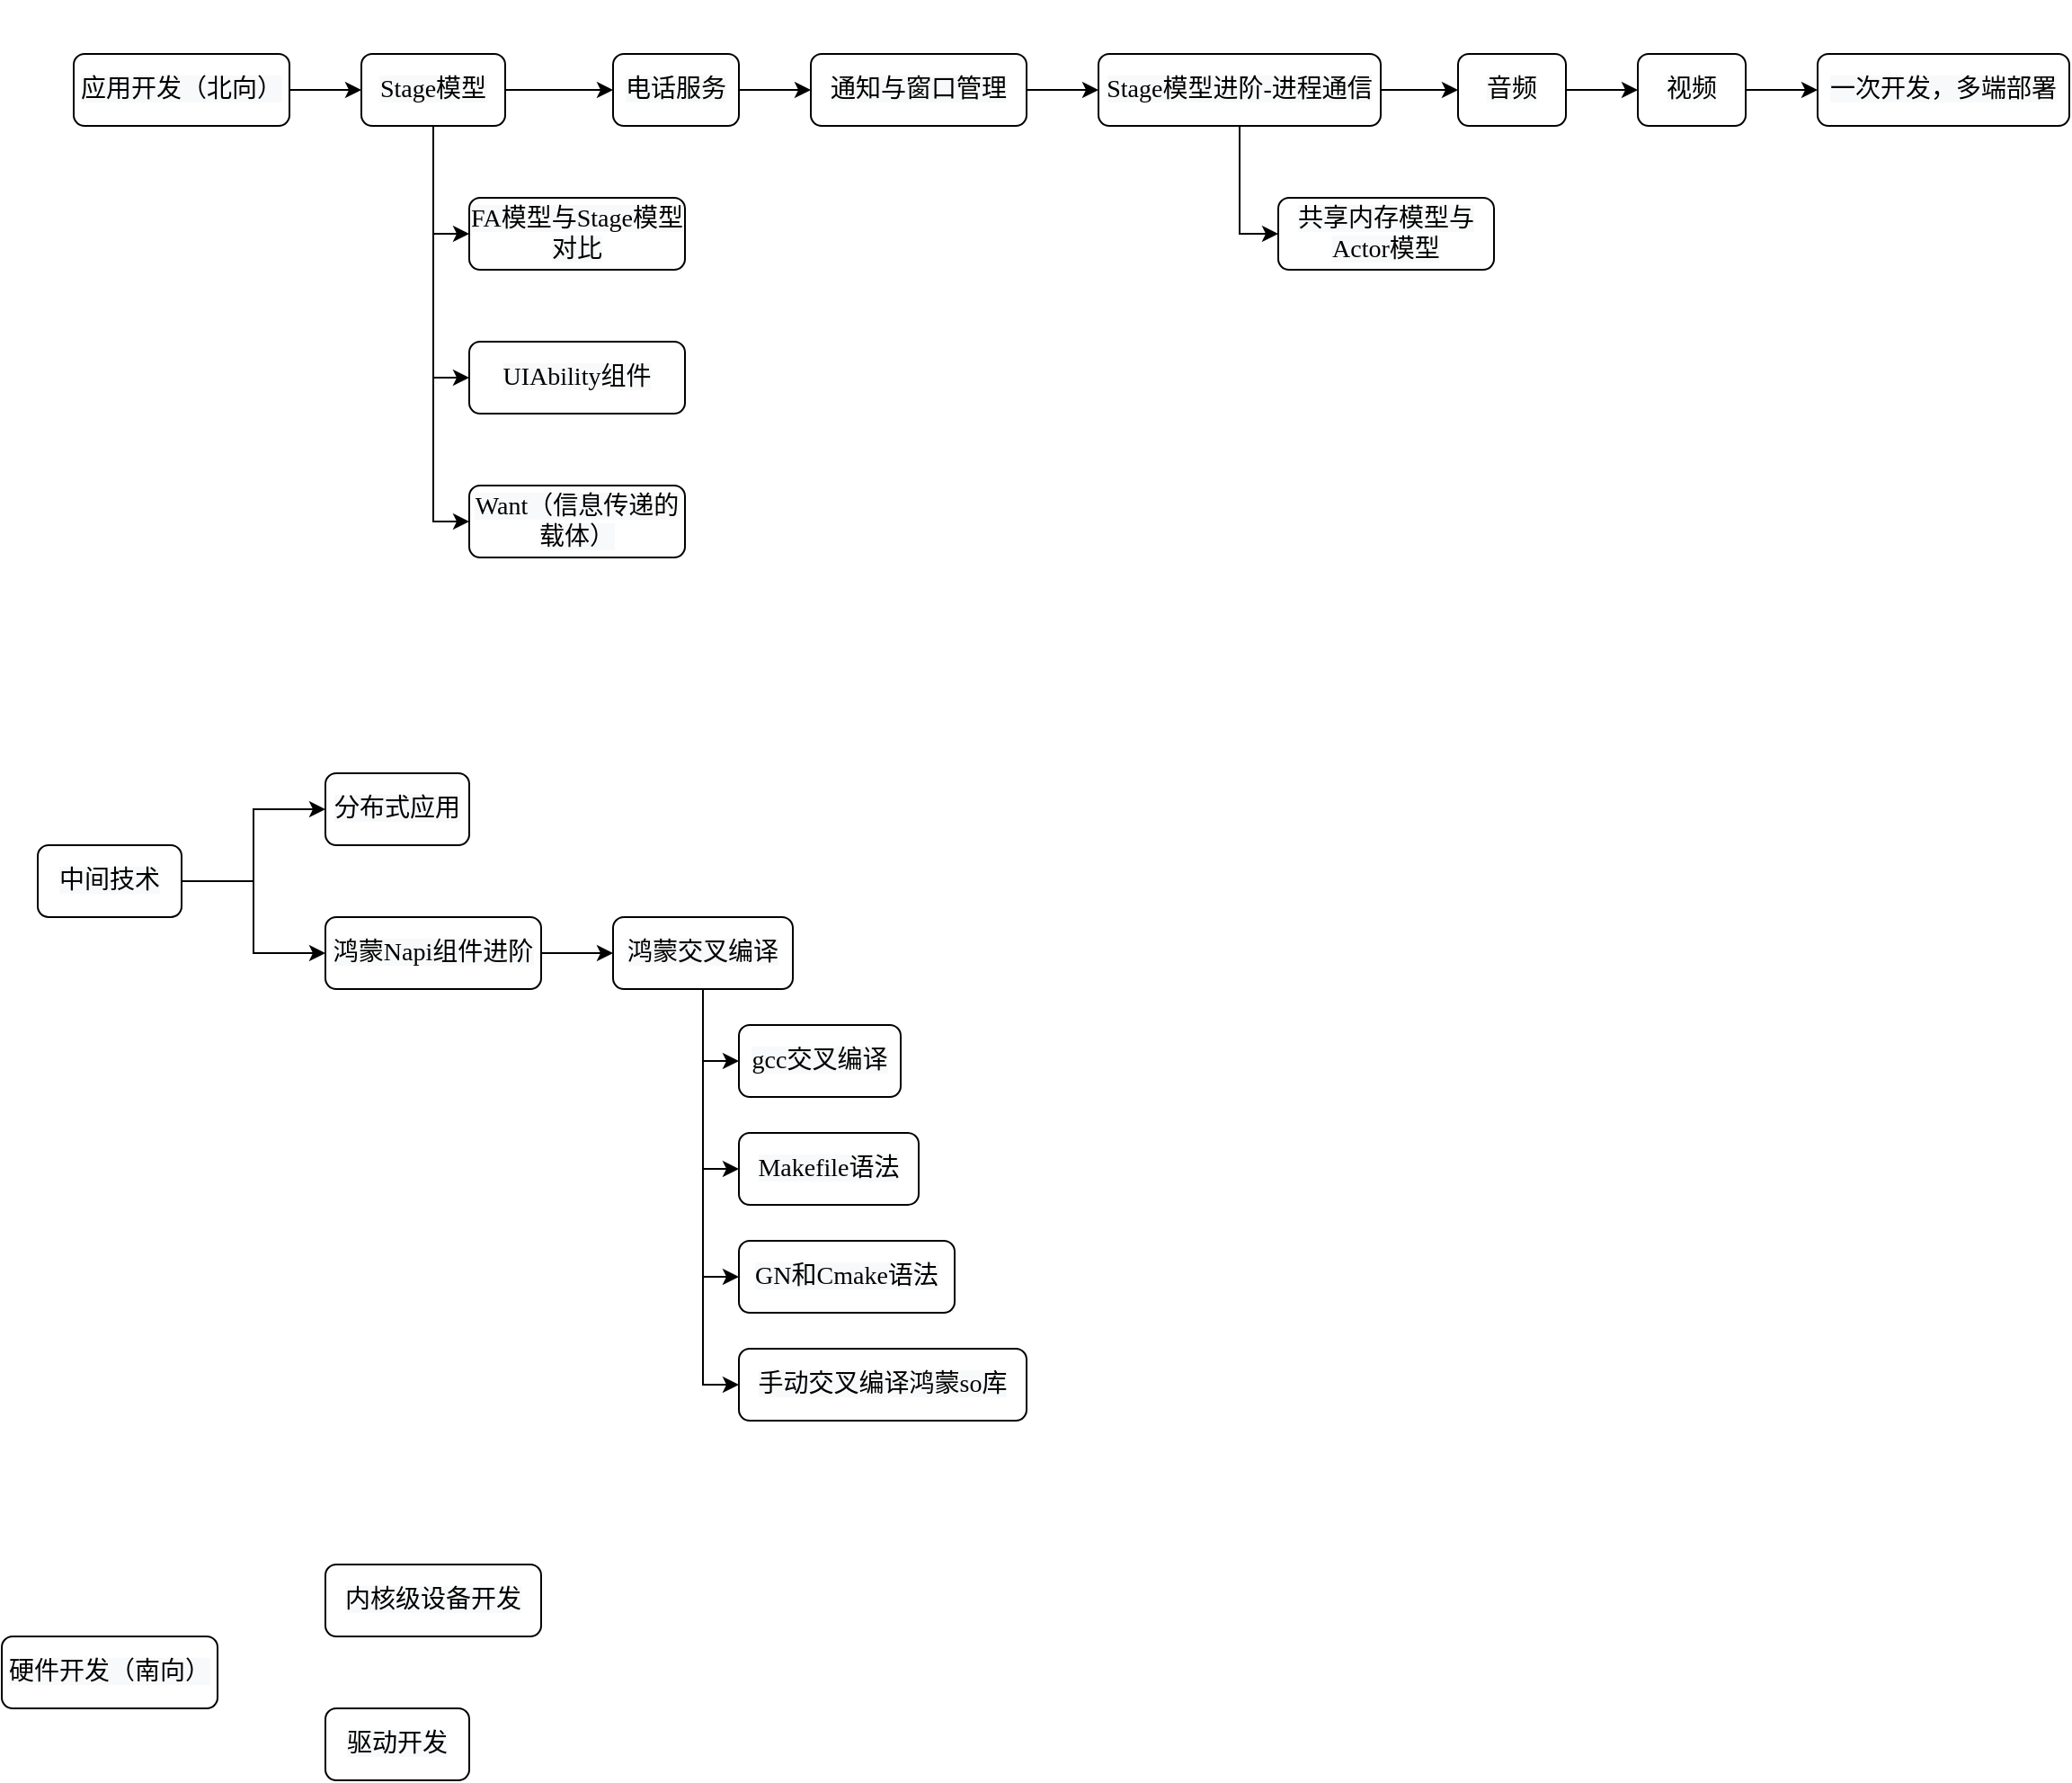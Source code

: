 <mxfile version="28.2.5">
  <diagram name="第 1 页" id="G5vYfgqyF8wtwim_QH4h">
    <mxGraphModel dx="1213" dy="730" grid="1" gridSize="10" guides="1" tooltips="1" connect="1" arrows="1" fold="1" page="1" pageScale="1" pageWidth="827" pageHeight="1169" math="0" shadow="0">
      <root>
        <mxCell id="0" />
        <mxCell id="1" parent="0" />
        <mxCell id="m1kAraEHEm_9mK_-Fzff-1" value="" style="text;whiteSpace=wrap;html=1;" vertex="1" parent="1">
          <mxGeometry x="300" y="380" width="60" height="50" as="geometry" />
        </mxCell>
        <mxCell id="m1kAraEHEm_9mK_-Fzff-2" value="" style="text;whiteSpace=wrap;html=1;" vertex="1" parent="1">
          <mxGeometry x="210" y="530" width="60" height="50" as="geometry" />
        </mxCell>
        <mxCell id="m1kAraEHEm_9mK_-Fzff-3" value="" style="text;whiteSpace=wrap;html=1;" vertex="1" parent="1">
          <mxGeometry x="130" y="370" width="60" height="50" as="geometry" />
        </mxCell>
        <mxCell id="m1kAraEHEm_9mK_-Fzff-46" value="" style="edgeStyle=orthogonalEdgeStyle;rounded=0;orthogonalLoop=1;jettySize=auto;html=1;" edge="1" parent="1" source="m1kAraEHEm_9mK_-Fzff-5" target="m1kAraEHEm_9mK_-Fzff-6">
          <mxGeometry relative="1" as="geometry" />
        </mxCell>
        <mxCell id="m1kAraEHEm_9mK_-Fzff-5" value="&lt;span style=&quot;font-family: 默认字体; font-size: 14px; background-color: rgb(248, 249, 250);&quot;&gt;应用开发（北向）&lt;/span&gt;" style="rounded=1;whiteSpace=wrap;html=1;" vertex="1" parent="1">
          <mxGeometry x="100" y="400" width="120" height="40" as="geometry" />
        </mxCell>
        <mxCell id="m1kAraEHEm_9mK_-Fzff-39" style="edgeStyle=orthogonalEdgeStyle;rounded=0;orthogonalLoop=1;jettySize=auto;html=1;entryX=0;entryY=0.5;entryDx=0;entryDy=0;" edge="1" parent="1" source="m1kAraEHEm_9mK_-Fzff-6" target="m1kAraEHEm_9mK_-Fzff-29">
          <mxGeometry relative="1" as="geometry" />
        </mxCell>
        <mxCell id="m1kAraEHEm_9mK_-Fzff-40" style="edgeStyle=orthogonalEdgeStyle;rounded=0;orthogonalLoop=1;jettySize=auto;html=1;exitX=0.5;exitY=1;exitDx=0;exitDy=0;entryX=0;entryY=0.5;entryDx=0;entryDy=0;" edge="1" parent="1" source="m1kAraEHEm_9mK_-Fzff-6" target="m1kAraEHEm_9mK_-Fzff-22">
          <mxGeometry relative="1" as="geometry" />
        </mxCell>
        <mxCell id="m1kAraEHEm_9mK_-Fzff-41" style="edgeStyle=orthogonalEdgeStyle;rounded=0;orthogonalLoop=1;jettySize=auto;html=1;exitX=0.5;exitY=1;exitDx=0;exitDy=0;entryX=0;entryY=0.5;entryDx=0;entryDy=0;" edge="1" parent="1" source="m1kAraEHEm_9mK_-Fzff-6" target="m1kAraEHEm_9mK_-Fzff-27">
          <mxGeometry relative="1" as="geometry" />
        </mxCell>
        <mxCell id="m1kAraEHEm_9mK_-Fzff-47" value="" style="edgeStyle=orthogonalEdgeStyle;rounded=0;orthogonalLoop=1;jettySize=auto;html=1;" edge="1" parent="1" source="m1kAraEHEm_9mK_-Fzff-6" target="m1kAraEHEm_9mK_-Fzff-23">
          <mxGeometry relative="1" as="geometry" />
        </mxCell>
        <mxCell id="m1kAraEHEm_9mK_-Fzff-6" value="&lt;span style=&quot;font-family: 默认字体; font-size: 14px; background-color: rgb(248, 249, 250);&quot;&gt;Stage模型&lt;/span&gt;" style="rounded=1;whiteSpace=wrap;html=1;" vertex="1" parent="1">
          <mxGeometry x="260" y="400" width="80" height="40" as="geometry" />
        </mxCell>
        <mxCell id="m1kAraEHEm_9mK_-Fzff-7" value="&lt;span style=&quot;font-family: 默认字体; font-size: 14px; background-color: rgb(248, 249, 250);&quot;&gt;gcc交叉编译&lt;/span&gt;" style="rounded=1;whiteSpace=wrap;html=1;" vertex="1" parent="1">
          <mxGeometry x="470" y="940" width="90" height="40" as="geometry" />
        </mxCell>
        <mxCell id="m1kAraEHEm_9mK_-Fzff-42" style="edgeStyle=orthogonalEdgeStyle;rounded=0;orthogonalLoop=1;jettySize=auto;html=1;exitX=0.5;exitY=1;exitDx=0;exitDy=0;entryX=0;entryY=0.5;entryDx=0;entryDy=0;" edge="1" parent="1" source="m1kAraEHEm_9mK_-Fzff-8" target="m1kAraEHEm_9mK_-Fzff-7">
          <mxGeometry relative="1" as="geometry" />
        </mxCell>
        <mxCell id="m1kAraEHEm_9mK_-Fzff-43" style="edgeStyle=orthogonalEdgeStyle;rounded=0;orthogonalLoop=1;jettySize=auto;html=1;exitX=0.5;exitY=1;exitDx=0;exitDy=0;entryX=0;entryY=0.5;entryDx=0;entryDy=0;" edge="1" parent="1" source="m1kAraEHEm_9mK_-Fzff-8" target="m1kAraEHEm_9mK_-Fzff-25">
          <mxGeometry relative="1" as="geometry" />
        </mxCell>
        <mxCell id="m1kAraEHEm_9mK_-Fzff-44" style="edgeStyle=orthogonalEdgeStyle;rounded=0;orthogonalLoop=1;jettySize=auto;html=1;exitX=0.5;exitY=1;exitDx=0;exitDy=0;entryX=0;entryY=0.5;entryDx=0;entryDy=0;" edge="1" parent="1" source="m1kAraEHEm_9mK_-Fzff-8" target="m1kAraEHEm_9mK_-Fzff-19">
          <mxGeometry relative="1" as="geometry" />
        </mxCell>
        <mxCell id="m1kAraEHEm_9mK_-Fzff-45" style="edgeStyle=orthogonalEdgeStyle;rounded=0;orthogonalLoop=1;jettySize=auto;html=1;exitX=0.5;exitY=1;exitDx=0;exitDy=0;entryX=0;entryY=0.5;entryDx=0;entryDy=0;" edge="1" parent="1" source="m1kAraEHEm_9mK_-Fzff-8" target="m1kAraEHEm_9mK_-Fzff-15">
          <mxGeometry relative="1" as="geometry" />
        </mxCell>
        <mxCell id="m1kAraEHEm_9mK_-Fzff-8" value="&lt;span style=&quot;font-family: 默认字体; font-size: 14px; background-color: rgb(248, 249, 250);&quot;&gt;鸿蒙交叉编译&lt;/span&gt;" style="rounded=1;whiteSpace=wrap;html=1;" vertex="1" parent="1">
          <mxGeometry x="400" y="880" width="100" height="40" as="geometry" />
        </mxCell>
        <mxCell id="m1kAraEHEm_9mK_-Fzff-55" value="" style="edgeStyle=orthogonalEdgeStyle;rounded=0;orthogonalLoop=1;jettySize=auto;html=1;" edge="1" parent="1" source="m1kAraEHEm_9mK_-Fzff-9" target="m1kAraEHEm_9mK_-Fzff-8">
          <mxGeometry relative="1" as="geometry" />
        </mxCell>
        <mxCell id="m1kAraEHEm_9mK_-Fzff-9" value="&lt;span style=&quot;font-family: 默认字体; font-size: 14px; background-color: rgb(248, 249, 250);&quot;&gt;鸿蒙Napi组件进阶&lt;/span&gt;" style="rounded=1;whiteSpace=wrap;html=1;" vertex="1" parent="1">
          <mxGeometry x="240" y="880" width="120" height="40" as="geometry" />
        </mxCell>
        <mxCell id="m1kAraEHEm_9mK_-Fzff-12" value="&lt;span style=&quot;font-family: 默认字体; font-size: 14px; background-color: rgb(248, 249, 250);&quot;&gt;一次开发，多端部署&lt;/span&gt;" style="rounded=1;whiteSpace=wrap;html=1;" vertex="1" parent="1">
          <mxGeometry x="1070" y="400" width="140" height="40" as="geometry" />
        </mxCell>
        <mxCell id="m1kAraEHEm_9mK_-Fzff-52" value="" style="edgeStyle=orthogonalEdgeStyle;rounded=0;orthogonalLoop=1;jettySize=auto;html=1;" edge="1" parent="1" source="m1kAraEHEm_9mK_-Fzff-13" target="m1kAraEHEm_9mK_-Fzff-12">
          <mxGeometry relative="1" as="geometry" />
        </mxCell>
        <mxCell id="m1kAraEHEm_9mK_-Fzff-13" value="&lt;span style=&quot;font-family: 默认字体; font-size: 14px; background-color: rgb(248, 249, 250);&quot;&gt;视频&lt;/span&gt;" style="rounded=1;whiteSpace=wrap;html=1;" vertex="1" parent="1">
          <mxGeometry x="970" y="400" width="60" height="40" as="geometry" />
        </mxCell>
        <mxCell id="m1kAraEHEm_9mK_-Fzff-49" value="" style="edgeStyle=orthogonalEdgeStyle;rounded=0;orthogonalLoop=1;jettySize=auto;html=1;" edge="1" parent="1" source="m1kAraEHEm_9mK_-Fzff-14" target="m1kAraEHEm_9mK_-Fzff-30">
          <mxGeometry relative="1" as="geometry" />
        </mxCell>
        <mxCell id="m1kAraEHEm_9mK_-Fzff-14" value="&lt;span style=&quot;font-family: 默认字体; font-size: 14px; background-color: rgb(248, 249, 250);&quot;&gt;通知与窗口管理&lt;/span&gt;" style="rounded=1;whiteSpace=wrap;html=1;" vertex="1" parent="1">
          <mxGeometry x="510" y="400" width="120" height="40" as="geometry" />
        </mxCell>
        <mxCell id="m1kAraEHEm_9mK_-Fzff-15" value="&lt;span style=&quot;font-family: 默认字体; font-size: 14px; background-color: rgb(248, 249, 250);&quot;&gt;手动交叉编译鸿蒙so库&lt;/span&gt;" style="rounded=1;whiteSpace=wrap;html=1;" vertex="1" parent="1">
          <mxGeometry x="470" y="1120" width="160" height="40" as="geometry" />
        </mxCell>
        <mxCell id="m1kAraEHEm_9mK_-Fzff-16" value="&lt;span style=&quot;font-family: 默认字体; font-size: 14px; background-color: rgb(248, 249, 250);&quot;&gt;驱动开发&lt;/span&gt;" style="rounded=1;whiteSpace=wrap;html=1;" vertex="1" parent="1">
          <mxGeometry x="240" y="1320" width="80" height="40" as="geometry" />
        </mxCell>
        <mxCell id="m1kAraEHEm_9mK_-Fzff-17" value="&lt;span style=&quot;font-family: 默认字体; font-size: 14px; background-color: rgb(248, 249, 250);&quot;&gt;内核级设备开发&lt;/span&gt;" style="rounded=1;whiteSpace=wrap;html=1;" vertex="1" parent="1">
          <mxGeometry x="240" y="1240" width="120" height="40" as="geometry" />
        </mxCell>
        <mxCell id="m1kAraEHEm_9mK_-Fzff-18" value="&lt;span style=&quot;font-family: 默认字体; font-size: 14px; background-color: rgb(248, 249, 250);&quot;&gt;硬件开发（南向）&lt;/span&gt;" style="rounded=1;whiteSpace=wrap;html=1;" vertex="1" parent="1">
          <mxGeometry x="60" y="1280" width="120" height="40" as="geometry" />
        </mxCell>
        <mxCell id="m1kAraEHEm_9mK_-Fzff-19" value="&lt;span style=&quot;font-family: 默认字体; font-size: 14px; background-color: rgb(248, 249, 250);&quot;&gt;GN和Cmake语法&lt;/span&gt;" style="rounded=1;whiteSpace=wrap;html=1;" vertex="1" parent="1">
          <mxGeometry x="470" y="1060" width="120" height="40" as="geometry" />
        </mxCell>
        <mxCell id="m1kAraEHEm_9mK_-Fzff-20" value="&lt;span style=&quot;font-family: 默认字体; font-size: 14px; background-color: rgb(248, 249, 250);&quot;&gt;共享内存模型与Actor模型&lt;/span&gt;" style="rounded=1;whiteSpace=wrap;html=1;" vertex="1" parent="1">
          <mxGeometry x="770" y="480" width="120" height="40" as="geometry" />
        </mxCell>
        <mxCell id="m1kAraEHEm_9mK_-Fzff-21" value="&lt;span style=&quot;font-family: 默认字体; font-size: 14px; background-color: rgb(248, 249, 250);&quot;&gt;分布式应用&lt;/span&gt;" style="rounded=1;whiteSpace=wrap;html=1;" vertex="1" parent="1">
          <mxGeometry x="240" y="800" width="80" height="40" as="geometry" />
        </mxCell>
        <mxCell id="m1kAraEHEm_9mK_-Fzff-22" value="&lt;span style=&quot;font-family: 默认字体; font-size: 14px; background-color: rgb(248, 249, 250);&quot;&gt;UIAbility组件&lt;/span&gt;" style="rounded=1;whiteSpace=wrap;html=1;" vertex="1" parent="1">
          <mxGeometry x="320" y="560" width="120" height="40" as="geometry" />
        </mxCell>
        <mxCell id="m1kAraEHEm_9mK_-Fzff-48" value="" style="edgeStyle=orthogonalEdgeStyle;rounded=0;orthogonalLoop=1;jettySize=auto;html=1;" edge="1" parent="1" source="m1kAraEHEm_9mK_-Fzff-23" target="m1kAraEHEm_9mK_-Fzff-14">
          <mxGeometry relative="1" as="geometry" />
        </mxCell>
        <mxCell id="m1kAraEHEm_9mK_-Fzff-23" value="&lt;span style=&quot;font-family: 默认字体; font-size: 14px; background-color: rgb(248, 249, 250);&quot;&gt;电话服务&lt;/span&gt;" style="rounded=1;whiteSpace=wrap;html=1;" vertex="1" parent="1">
          <mxGeometry x="400" y="400" width="70" height="40" as="geometry" />
        </mxCell>
        <mxCell id="m1kAraEHEm_9mK_-Fzff-51" value="" style="edgeStyle=orthogonalEdgeStyle;rounded=0;orthogonalLoop=1;jettySize=auto;html=1;" edge="1" parent="1" source="m1kAraEHEm_9mK_-Fzff-24" target="m1kAraEHEm_9mK_-Fzff-13">
          <mxGeometry relative="1" as="geometry" />
        </mxCell>
        <mxCell id="m1kAraEHEm_9mK_-Fzff-24" value="&lt;span style=&quot;font-family: 默认字体; font-size: 14px; background-color: rgb(248, 249, 250);&quot;&gt;音频&lt;/span&gt;" style="rounded=1;whiteSpace=wrap;html=1;" vertex="1" parent="1">
          <mxGeometry x="870" y="400" width="60" height="40" as="geometry" />
        </mxCell>
        <mxCell id="m1kAraEHEm_9mK_-Fzff-25" value="&lt;span style=&quot;font-family: 默认字体; font-size: 14px; background-color: rgb(248, 249, 250);&quot;&gt;Makefile语法&lt;/span&gt;" style="rounded=1;whiteSpace=wrap;html=1;" vertex="1" parent="1">
          <mxGeometry x="470" y="1000" width="100" height="40" as="geometry" />
        </mxCell>
        <mxCell id="m1kAraEHEm_9mK_-Fzff-53" style="edgeStyle=orthogonalEdgeStyle;rounded=0;orthogonalLoop=1;jettySize=auto;html=1;" edge="1" parent="1" source="m1kAraEHEm_9mK_-Fzff-26" target="m1kAraEHEm_9mK_-Fzff-21">
          <mxGeometry relative="1" as="geometry" />
        </mxCell>
        <mxCell id="m1kAraEHEm_9mK_-Fzff-54" style="edgeStyle=orthogonalEdgeStyle;rounded=0;orthogonalLoop=1;jettySize=auto;html=1;exitX=1;exitY=0.5;exitDx=0;exitDy=0;entryX=0;entryY=0.5;entryDx=0;entryDy=0;" edge="1" parent="1" source="m1kAraEHEm_9mK_-Fzff-26" target="m1kAraEHEm_9mK_-Fzff-9">
          <mxGeometry relative="1" as="geometry" />
        </mxCell>
        <mxCell id="m1kAraEHEm_9mK_-Fzff-26" value="&lt;span style=&quot;font-family: 默认字体; font-size: 14px; background-color: rgb(248, 249, 250);&quot;&gt;中间技术&lt;/span&gt;" style="rounded=1;whiteSpace=wrap;html=1;" vertex="1" parent="1">
          <mxGeometry x="80" y="840" width="80" height="40" as="geometry" />
        </mxCell>
        <mxCell id="m1kAraEHEm_9mK_-Fzff-27" value="&lt;span style=&quot;font-family: 默认字体; font-size: 14px; background-color: rgb(248, 249, 250);&quot;&gt;Want（信息传递的载体）&lt;/span&gt;" style="rounded=1;whiteSpace=wrap;html=1;" vertex="1" parent="1">
          <mxGeometry x="320" y="640" width="120" height="40" as="geometry" />
        </mxCell>
        <mxCell id="m1kAraEHEm_9mK_-Fzff-29" value="&lt;span style=&quot;font-family: 默认字体; font-size: 14px; background-color: rgb(248, 249, 250);&quot;&gt;FA模型与Stage模型对比&lt;/span&gt;" style="rounded=1;whiteSpace=wrap;html=1;" vertex="1" parent="1">
          <mxGeometry x="320" y="480" width="120" height="40" as="geometry" />
        </mxCell>
        <mxCell id="m1kAraEHEm_9mK_-Fzff-38" style="edgeStyle=orthogonalEdgeStyle;rounded=0;orthogonalLoop=1;jettySize=auto;html=1;exitX=0.5;exitY=1;exitDx=0;exitDy=0;entryX=0;entryY=0.5;entryDx=0;entryDy=0;" edge="1" parent="1" source="m1kAraEHEm_9mK_-Fzff-30" target="m1kAraEHEm_9mK_-Fzff-20">
          <mxGeometry relative="1" as="geometry" />
        </mxCell>
        <mxCell id="m1kAraEHEm_9mK_-Fzff-50" value="" style="edgeStyle=orthogonalEdgeStyle;rounded=0;orthogonalLoop=1;jettySize=auto;html=1;" edge="1" parent="1" source="m1kAraEHEm_9mK_-Fzff-30" target="m1kAraEHEm_9mK_-Fzff-24">
          <mxGeometry relative="1" as="geometry" />
        </mxCell>
        <mxCell id="m1kAraEHEm_9mK_-Fzff-30" value="&lt;span style=&quot;font-family: 默认字体; font-size: 14px; background-color: rgb(248, 249, 250);&quot;&gt;Stage模型进阶-进程通信&lt;/span&gt;" style="rounded=1;whiteSpace=wrap;html=1;" vertex="1" parent="1">
          <mxGeometry x="670" y="400" width="157" height="40" as="geometry" />
        </mxCell>
      </root>
    </mxGraphModel>
  </diagram>
</mxfile>
